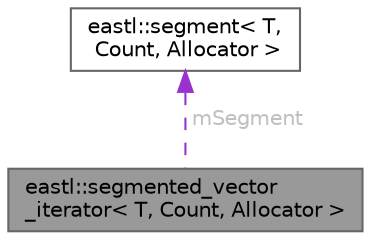 digraph "eastl::segmented_vector_iterator&lt; T, Count, Allocator &gt;"
{
 // LATEX_PDF_SIZE
  bgcolor="transparent";
  edge [fontname=Helvetica,fontsize=10,labelfontname=Helvetica,labelfontsize=10];
  node [fontname=Helvetica,fontsize=10,shape=box,height=0.2,width=0.4];
  Node1 [id="Node000001",label="eastl::segmented_vector\l_iterator\< T, Count, Allocator \>",height=0.2,width=0.4,color="gray40", fillcolor="grey60", style="filled", fontcolor="black",tooltip=" "];
  Node2 -> Node1 [id="edge1_Node000001_Node000002",dir="back",color="darkorchid3",style="dashed",tooltip=" ",label=" mSegment",fontcolor="grey" ];
  Node2 [id="Node000002",label="eastl::segment\< T,\l Count, Allocator \>",height=0.2,width=0.4,color="gray40", fillcolor="white", style="filled",URL="$classeastl_1_1segment.html",tooltip=" "];
}
